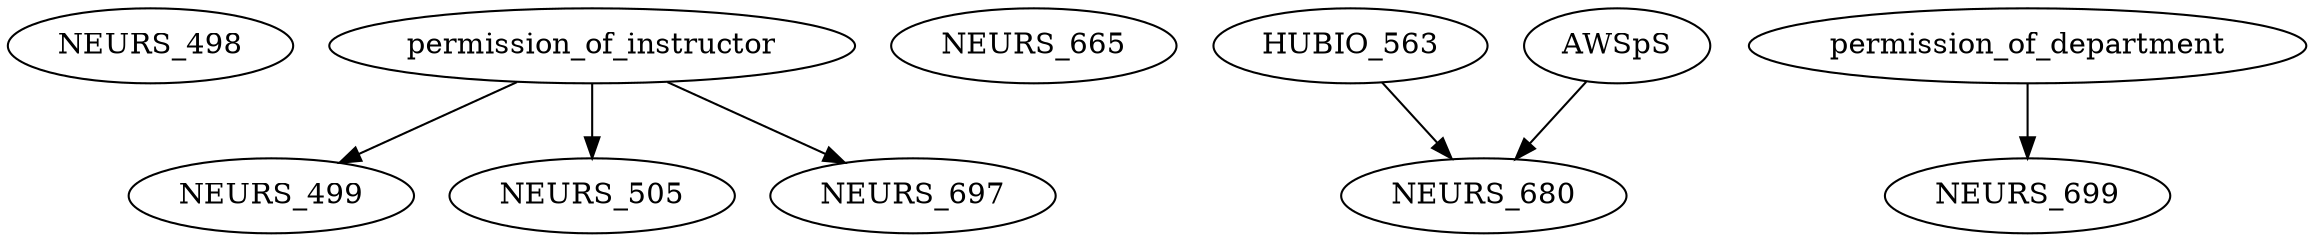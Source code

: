 digraph G {
    NEURS_498;
    edge [color=black];
    permission_of_instructor -> NEURS_499;
    edge [color=black];
    permission_of_instructor -> NEURS_505;
    NEURS_665;
    edge [color=black];
    HUBIO_563 -> NEURS_680;
    AWSpS -> NEURS_680;
    edge [color=black];
    permission_of_instructor -> NEURS_697;
    edge [color=black];
    permission_of_department -> NEURS_699;
}

